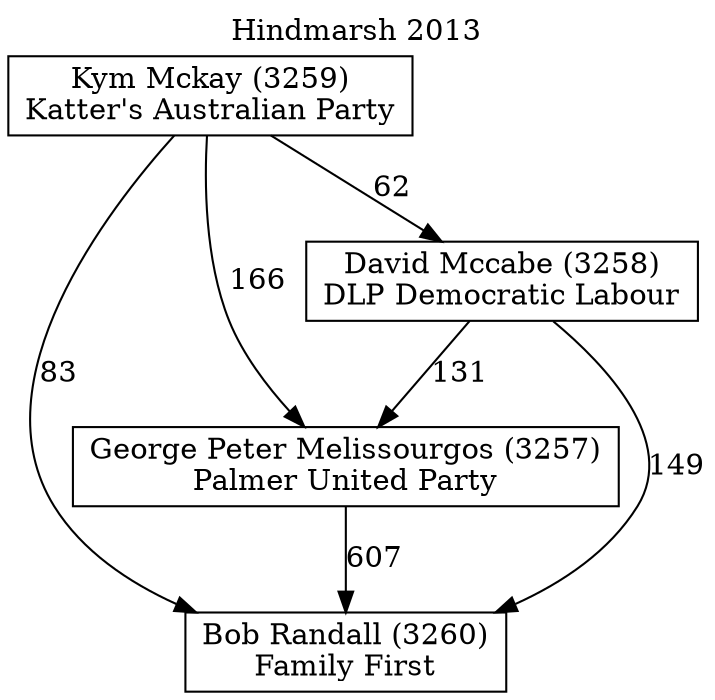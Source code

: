 // House preference flow
digraph "Bob Randall (3260)_Hindmarsh_2013" {
	graph [label="Hindmarsh 2013" labelloc=t mclimit=10]
	node [shape=box]
	"Bob Randall (3260)" [label="Bob Randall (3260)
Family First"]
	"George Peter Melissourgos (3257)" [label="George Peter Melissourgos (3257)
Palmer United Party"]
	"David Mccabe (3258)" [label="David Mccabe (3258)
DLP Democratic Labour"]
	"Kym Mckay (3259)" [label="Kym Mckay (3259)
Katter's Australian Party"]
	"George Peter Melissourgos (3257)" -> "Bob Randall (3260)" [label=607]
	"David Mccabe (3258)" -> "George Peter Melissourgos (3257)" [label=131]
	"Kym Mckay (3259)" -> "David Mccabe (3258)" [label=62]
	"David Mccabe (3258)" -> "Bob Randall (3260)" [label=149]
	"Kym Mckay (3259)" -> "Bob Randall (3260)" [label=83]
	"Kym Mckay (3259)" -> "George Peter Melissourgos (3257)" [label=166]
}
